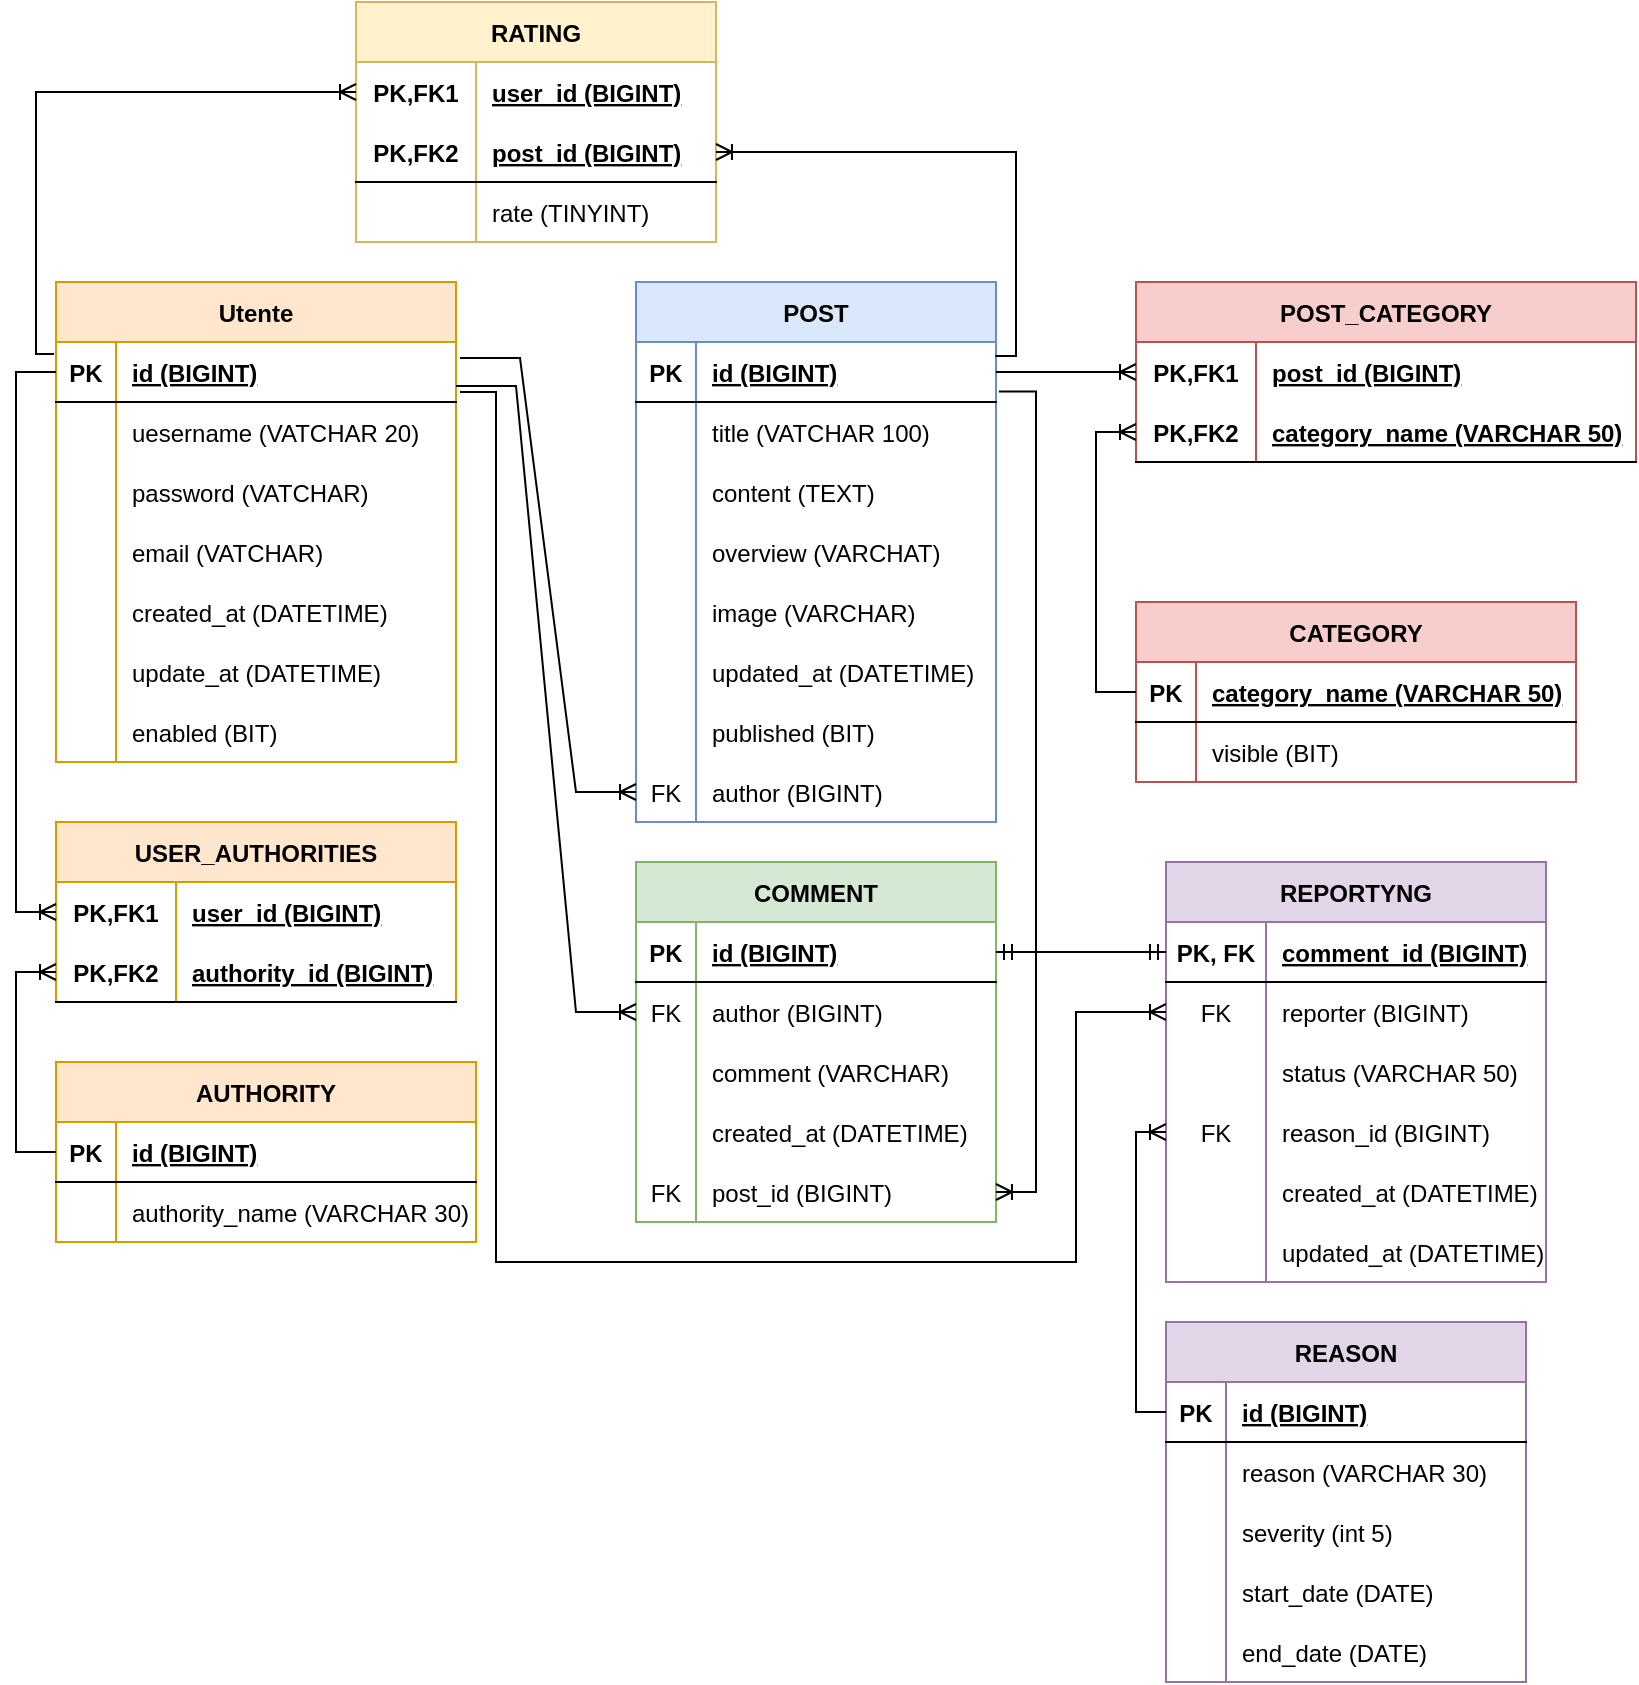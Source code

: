 <mxfile version="20.6.2" type="device"><diagram id="fnG4rSeS3LhUlXYHYQBw" name="Pagina-1"><mxGraphModel dx="943" dy="1866" grid="1" gridSize="10" guides="1" tooltips="1" connect="1" arrows="1" fold="1" page="1" pageScale="1" pageWidth="827" pageHeight="1169" math="0" shadow="0"><root><mxCell id="0"/><mxCell id="1" parent="0"/><mxCell id="lnMJ-0UT0djRpLyNx8At-1" value="Utente" style="shape=table;startSize=30;container=1;collapsible=1;childLayout=tableLayout;fixedRows=1;rowLines=0;fontStyle=1;align=center;resizeLast=1;fillColor=#ffe6cc;strokeColor=#d79b00;" parent="1" vertex="1"><mxGeometry x="30" y="40" width="200" height="240" as="geometry"/></mxCell><mxCell id="lnMJ-0UT0djRpLyNx8At-2" value="" style="shape=tableRow;horizontal=0;startSize=0;swimlaneHead=0;swimlaneBody=0;fillColor=none;collapsible=0;dropTarget=0;points=[[0,0.5],[1,0.5]];portConstraint=eastwest;top=0;left=0;right=0;bottom=1;" parent="lnMJ-0UT0djRpLyNx8At-1" vertex="1"><mxGeometry y="30" width="200" height="30" as="geometry"/></mxCell><mxCell id="lnMJ-0UT0djRpLyNx8At-3" value="PK" style="shape=partialRectangle;connectable=0;fillColor=none;top=0;left=0;bottom=0;right=0;fontStyle=1;overflow=hidden;" parent="lnMJ-0UT0djRpLyNx8At-2" vertex="1"><mxGeometry width="30" height="30" as="geometry"><mxRectangle width="30" height="30" as="alternateBounds"/></mxGeometry></mxCell><mxCell id="lnMJ-0UT0djRpLyNx8At-4" value="id (BIGINT)" style="shape=partialRectangle;connectable=0;fillColor=none;top=0;left=0;bottom=0;right=0;align=left;spacingLeft=6;fontStyle=5;overflow=hidden;" parent="lnMJ-0UT0djRpLyNx8At-2" vertex="1"><mxGeometry x="30" width="170" height="30" as="geometry"><mxRectangle width="170" height="30" as="alternateBounds"/></mxGeometry></mxCell><mxCell id="lnMJ-0UT0djRpLyNx8At-5" value="" style="shape=tableRow;horizontal=0;startSize=0;swimlaneHead=0;swimlaneBody=0;fillColor=none;collapsible=0;dropTarget=0;points=[[0,0.5],[1,0.5]];portConstraint=eastwest;top=0;left=0;right=0;bottom=0;" parent="lnMJ-0UT0djRpLyNx8At-1" vertex="1"><mxGeometry y="60" width="200" height="30" as="geometry"/></mxCell><mxCell id="lnMJ-0UT0djRpLyNx8At-6" value="" style="shape=partialRectangle;connectable=0;fillColor=none;top=0;left=0;bottom=0;right=0;editable=1;overflow=hidden;" parent="lnMJ-0UT0djRpLyNx8At-5" vertex="1"><mxGeometry width="30" height="30" as="geometry"><mxRectangle width="30" height="30" as="alternateBounds"/></mxGeometry></mxCell><mxCell id="lnMJ-0UT0djRpLyNx8At-7" value="uesername (VATCHAR 20)" style="shape=partialRectangle;connectable=0;fillColor=none;top=0;left=0;bottom=0;right=0;align=left;spacingLeft=6;overflow=hidden;" parent="lnMJ-0UT0djRpLyNx8At-5" vertex="1"><mxGeometry x="30" width="170" height="30" as="geometry"><mxRectangle width="170" height="30" as="alternateBounds"/></mxGeometry></mxCell><mxCell id="lnMJ-0UT0djRpLyNx8At-8" value="" style="shape=tableRow;horizontal=0;startSize=0;swimlaneHead=0;swimlaneBody=0;fillColor=none;collapsible=0;dropTarget=0;points=[[0,0.5],[1,0.5]];portConstraint=eastwest;top=0;left=0;right=0;bottom=0;" parent="lnMJ-0UT0djRpLyNx8At-1" vertex="1"><mxGeometry y="90" width="200" height="30" as="geometry"/></mxCell><mxCell id="lnMJ-0UT0djRpLyNx8At-9" value="" style="shape=partialRectangle;connectable=0;fillColor=none;top=0;left=0;bottom=0;right=0;editable=1;overflow=hidden;" parent="lnMJ-0UT0djRpLyNx8At-8" vertex="1"><mxGeometry width="30" height="30" as="geometry"><mxRectangle width="30" height="30" as="alternateBounds"/></mxGeometry></mxCell><mxCell id="lnMJ-0UT0djRpLyNx8At-10" value="password  (VATCHAR)" style="shape=partialRectangle;connectable=0;fillColor=none;top=0;left=0;bottom=0;right=0;align=left;spacingLeft=6;overflow=hidden;" parent="lnMJ-0UT0djRpLyNx8At-8" vertex="1"><mxGeometry x="30" width="170" height="30" as="geometry"><mxRectangle width="170" height="30" as="alternateBounds"/></mxGeometry></mxCell><mxCell id="lnMJ-0UT0djRpLyNx8At-11" value="" style="shape=tableRow;horizontal=0;startSize=0;swimlaneHead=0;swimlaneBody=0;fillColor=none;collapsible=0;dropTarget=0;points=[[0,0.5],[1,0.5]];portConstraint=eastwest;top=0;left=0;right=0;bottom=0;" parent="lnMJ-0UT0djRpLyNx8At-1" vertex="1"><mxGeometry y="120" width="200" height="30" as="geometry"/></mxCell><mxCell id="lnMJ-0UT0djRpLyNx8At-12" value="" style="shape=partialRectangle;connectable=0;fillColor=none;top=0;left=0;bottom=0;right=0;editable=1;overflow=hidden;" parent="lnMJ-0UT0djRpLyNx8At-11" vertex="1"><mxGeometry width="30" height="30" as="geometry"><mxRectangle width="30" height="30" as="alternateBounds"/></mxGeometry></mxCell><mxCell id="lnMJ-0UT0djRpLyNx8At-13" value="email  (VATCHAR)" style="shape=partialRectangle;connectable=0;fillColor=none;top=0;left=0;bottom=0;right=0;align=left;spacingLeft=6;overflow=hidden;" parent="lnMJ-0UT0djRpLyNx8At-11" vertex="1"><mxGeometry x="30" width="170" height="30" as="geometry"><mxRectangle width="170" height="30" as="alternateBounds"/></mxGeometry></mxCell><mxCell id="lnMJ-0UT0djRpLyNx8At-27" style="shape=tableRow;horizontal=0;startSize=0;swimlaneHead=0;swimlaneBody=0;fillColor=none;collapsible=0;dropTarget=0;points=[[0,0.5],[1,0.5]];portConstraint=eastwest;top=0;left=0;right=0;bottom=0;" parent="lnMJ-0UT0djRpLyNx8At-1" vertex="1"><mxGeometry y="150" width="200" height="30" as="geometry"/></mxCell><mxCell id="lnMJ-0UT0djRpLyNx8At-28" style="shape=partialRectangle;connectable=0;fillColor=none;top=0;left=0;bottom=0;right=0;editable=1;overflow=hidden;" parent="lnMJ-0UT0djRpLyNx8At-27" vertex="1"><mxGeometry width="30" height="30" as="geometry"><mxRectangle width="30" height="30" as="alternateBounds"/></mxGeometry></mxCell><mxCell id="lnMJ-0UT0djRpLyNx8At-29" value="created_at (DATETIME)" style="shape=partialRectangle;connectable=0;fillColor=none;top=0;left=0;bottom=0;right=0;align=left;spacingLeft=6;overflow=hidden;" parent="lnMJ-0UT0djRpLyNx8At-27" vertex="1"><mxGeometry x="30" width="170" height="30" as="geometry"><mxRectangle width="170" height="30" as="alternateBounds"/></mxGeometry></mxCell><mxCell id="lnMJ-0UT0djRpLyNx8At-30" style="shape=tableRow;horizontal=0;startSize=0;swimlaneHead=0;swimlaneBody=0;fillColor=none;collapsible=0;dropTarget=0;points=[[0,0.5],[1,0.5]];portConstraint=eastwest;top=0;left=0;right=0;bottom=0;" parent="lnMJ-0UT0djRpLyNx8At-1" vertex="1"><mxGeometry y="180" width="200" height="30" as="geometry"/></mxCell><mxCell id="lnMJ-0UT0djRpLyNx8At-31" style="shape=partialRectangle;connectable=0;fillColor=none;top=0;left=0;bottom=0;right=0;editable=1;overflow=hidden;" parent="lnMJ-0UT0djRpLyNx8At-30" vertex="1"><mxGeometry width="30" height="30" as="geometry"><mxRectangle width="30" height="30" as="alternateBounds"/></mxGeometry></mxCell><mxCell id="lnMJ-0UT0djRpLyNx8At-32" value="update_at (DATETIME)" style="shape=partialRectangle;connectable=0;fillColor=none;top=0;left=0;bottom=0;right=0;align=left;spacingLeft=6;overflow=hidden;" parent="lnMJ-0UT0djRpLyNx8At-30" vertex="1"><mxGeometry x="30" width="170" height="30" as="geometry"><mxRectangle width="170" height="30" as="alternateBounds"/></mxGeometry></mxCell><mxCell id="lnMJ-0UT0djRpLyNx8At-33" style="shape=tableRow;horizontal=0;startSize=0;swimlaneHead=0;swimlaneBody=0;fillColor=none;collapsible=0;dropTarget=0;points=[[0,0.5],[1,0.5]];portConstraint=eastwest;top=0;left=0;right=0;bottom=0;" parent="lnMJ-0UT0djRpLyNx8At-1" vertex="1"><mxGeometry y="210" width="200" height="30" as="geometry"/></mxCell><mxCell id="lnMJ-0UT0djRpLyNx8At-34" style="shape=partialRectangle;connectable=0;fillColor=none;top=0;left=0;bottom=0;right=0;editable=1;overflow=hidden;" parent="lnMJ-0UT0djRpLyNx8At-33" vertex="1"><mxGeometry width="30" height="30" as="geometry"><mxRectangle width="30" height="30" as="alternateBounds"/></mxGeometry></mxCell><mxCell id="lnMJ-0UT0djRpLyNx8At-35" value="enabled (BIT)" style="shape=partialRectangle;connectable=0;fillColor=none;top=0;left=0;bottom=0;right=0;align=left;spacingLeft=6;overflow=hidden;" parent="lnMJ-0UT0djRpLyNx8At-33" vertex="1"><mxGeometry x="30" width="170" height="30" as="geometry"><mxRectangle width="170" height="30" as="alternateBounds"/></mxGeometry></mxCell><mxCell id="lnMJ-0UT0djRpLyNx8At-49" value="AUTHORITY" style="shape=table;startSize=30;container=1;collapsible=1;childLayout=tableLayout;fixedRows=1;rowLines=0;fontStyle=1;align=center;resizeLast=1;fillColor=#ffe6cc;strokeColor=#d79b00;" parent="1" vertex="1"><mxGeometry x="30" y="430" width="210" height="90" as="geometry"><mxRectangle x="280" y="40" width="70" height="30" as="alternateBounds"/></mxGeometry></mxCell><mxCell id="lnMJ-0UT0djRpLyNx8At-50" value="" style="shape=tableRow;horizontal=0;startSize=0;swimlaneHead=0;swimlaneBody=0;fillColor=none;collapsible=0;dropTarget=0;points=[[0,0.5],[1,0.5]];portConstraint=eastwest;top=0;left=0;right=0;bottom=1;" parent="lnMJ-0UT0djRpLyNx8At-49" vertex="1"><mxGeometry y="30" width="210" height="30" as="geometry"/></mxCell><mxCell id="lnMJ-0UT0djRpLyNx8At-51" value="PK" style="shape=partialRectangle;connectable=0;fillColor=none;top=0;left=0;bottom=0;right=0;fontStyle=1;overflow=hidden;" parent="lnMJ-0UT0djRpLyNx8At-50" vertex="1"><mxGeometry width="30" height="30" as="geometry"><mxRectangle width="30" height="30" as="alternateBounds"/></mxGeometry></mxCell><mxCell id="lnMJ-0UT0djRpLyNx8At-52" value="id (BIGINT)" style="shape=partialRectangle;connectable=0;fillColor=none;top=0;left=0;bottom=0;right=0;align=left;spacingLeft=6;fontStyle=5;overflow=hidden;" parent="lnMJ-0UT0djRpLyNx8At-50" vertex="1"><mxGeometry x="30" width="180" height="30" as="geometry"><mxRectangle width="180" height="30" as="alternateBounds"/></mxGeometry></mxCell><mxCell id="lnMJ-0UT0djRpLyNx8At-53" value="" style="shape=tableRow;horizontal=0;startSize=0;swimlaneHead=0;swimlaneBody=0;fillColor=none;collapsible=0;dropTarget=0;points=[[0,0.5],[1,0.5]];portConstraint=eastwest;top=0;left=0;right=0;bottom=0;" parent="lnMJ-0UT0djRpLyNx8At-49" vertex="1"><mxGeometry y="60" width="210" height="30" as="geometry"/></mxCell><mxCell id="lnMJ-0UT0djRpLyNx8At-54" value="" style="shape=partialRectangle;connectable=0;fillColor=none;top=0;left=0;bottom=0;right=0;editable=1;overflow=hidden;" parent="lnMJ-0UT0djRpLyNx8At-53" vertex="1"><mxGeometry width="30" height="30" as="geometry"><mxRectangle width="30" height="30" as="alternateBounds"/></mxGeometry></mxCell><mxCell id="lnMJ-0UT0djRpLyNx8At-55" value="authority_name (VARCHAR 30)" style="shape=partialRectangle;connectable=0;fillColor=none;top=0;left=0;bottom=0;right=0;align=left;spacingLeft=6;overflow=hidden;" parent="lnMJ-0UT0djRpLyNx8At-53" vertex="1"><mxGeometry x="30" width="180" height="30" as="geometry"><mxRectangle width="180" height="30" as="alternateBounds"/></mxGeometry></mxCell><mxCell id="stLZAP9bqsNyGO1GP_b6-2" value="USER_AUTHORITIES" style="shape=table;startSize=30;container=1;collapsible=1;childLayout=tableLayout;fixedRows=1;rowLines=0;fontStyle=1;align=center;resizeLast=1;fillColor=#ffe6cc;strokeColor=#d79b00;" parent="1" vertex="1"><mxGeometry x="30" y="310" width="200" height="90" as="geometry"/></mxCell><mxCell id="stLZAP9bqsNyGO1GP_b6-3" value="" style="shape=tableRow;horizontal=0;startSize=0;swimlaneHead=0;swimlaneBody=0;fillColor=none;collapsible=0;dropTarget=0;points=[[0,0.5],[1,0.5]];portConstraint=eastwest;top=0;left=0;right=0;bottom=0;" parent="stLZAP9bqsNyGO1GP_b6-2" vertex="1"><mxGeometry y="30" width="200" height="30" as="geometry"/></mxCell><mxCell id="stLZAP9bqsNyGO1GP_b6-4" value="PK,FK1" style="shape=partialRectangle;connectable=0;fillColor=none;top=0;left=0;bottom=0;right=0;fontStyle=1;overflow=hidden;" parent="stLZAP9bqsNyGO1GP_b6-3" vertex="1"><mxGeometry width="60" height="30" as="geometry"><mxRectangle width="60" height="30" as="alternateBounds"/></mxGeometry></mxCell><mxCell id="stLZAP9bqsNyGO1GP_b6-5" value="user_id (BIGINT)" style="shape=partialRectangle;connectable=0;fillColor=none;top=0;left=0;bottom=0;right=0;align=left;spacingLeft=6;fontStyle=5;overflow=hidden;" parent="stLZAP9bqsNyGO1GP_b6-3" vertex="1"><mxGeometry x="60" width="140" height="30" as="geometry"><mxRectangle width="140" height="30" as="alternateBounds"/></mxGeometry></mxCell><mxCell id="stLZAP9bqsNyGO1GP_b6-6" value="" style="shape=tableRow;horizontal=0;startSize=0;swimlaneHead=0;swimlaneBody=0;fillColor=none;collapsible=0;dropTarget=0;points=[[0,0.5],[1,0.5]];portConstraint=eastwest;top=0;left=0;right=0;bottom=1;" parent="stLZAP9bqsNyGO1GP_b6-2" vertex="1"><mxGeometry y="60" width="200" height="30" as="geometry"/></mxCell><mxCell id="stLZAP9bqsNyGO1GP_b6-7" value="PK,FK2" style="shape=partialRectangle;connectable=0;fillColor=none;top=0;left=0;bottom=0;right=0;fontStyle=1;overflow=hidden;" parent="stLZAP9bqsNyGO1GP_b6-6" vertex="1"><mxGeometry width="60" height="30" as="geometry"><mxRectangle width="60" height="30" as="alternateBounds"/></mxGeometry></mxCell><mxCell id="stLZAP9bqsNyGO1GP_b6-8" value="authority_id (BIGINT)" style="shape=partialRectangle;connectable=0;fillColor=none;top=0;left=0;bottom=0;right=0;align=left;spacingLeft=6;fontStyle=5;overflow=hidden;" parent="stLZAP9bqsNyGO1GP_b6-6" vertex="1"><mxGeometry x="60" width="140" height="30" as="geometry"><mxRectangle width="140" height="30" as="alternateBounds"/></mxGeometry></mxCell><mxCell id="stLZAP9bqsNyGO1GP_b6-32" value="POST" style="shape=table;startSize=30;container=1;collapsible=1;childLayout=tableLayout;fixedRows=1;rowLines=0;fontStyle=1;align=center;resizeLast=1;fillColor=#dae8fc;strokeColor=#6c8ebf;" parent="1" vertex="1"><mxGeometry x="320" y="40" width="180" height="270" as="geometry"/></mxCell><mxCell id="stLZAP9bqsNyGO1GP_b6-33" value="" style="shape=tableRow;horizontal=0;startSize=0;swimlaneHead=0;swimlaneBody=0;fillColor=none;collapsible=0;dropTarget=0;points=[[0,0.5],[1,0.5]];portConstraint=eastwest;top=0;left=0;right=0;bottom=1;" parent="stLZAP9bqsNyGO1GP_b6-32" vertex="1"><mxGeometry y="30" width="180" height="30" as="geometry"/></mxCell><mxCell id="stLZAP9bqsNyGO1GP_b6-34" value="PK" style="shape=partialRectangle;connectable=0;fillColor=none;top=0;left=0;bottom=0;right=0;fontStyle=1;overflow=hidden;" parent="stLZAP9bqsNyGO1GP_b6-33" vertex="1"><mxGeometry width="30" height="30" as="geometry"><mxRectangle width="30" height="30" as="alternateBounds"/></mxGeometry></mxCell><mxCell id="stLZAP9bqsNyGO1GP_b6-35" value="id (BIGINT)" style="shape=partialRectangle;connectable=0;fillColor=none;top=0;left=0;bottom=0;right=0;align=left;spacingLeft=6;fontStyle=5;overflow=hidden;" parent="stLZAP9bqsNyGO1GP_b6-33" vertex="1"><mxGeometry x="30" width="150" height="30" as="geometry"><mxRectangle width="150" height="30" as="alternateBounds"/></mxGeometry></mxCell><mxCell id="stLZAP9bqsNyGO1GP_b6-36" value="" style="shape=tableRow;horizontal=0;startSize=0;swimlaneHead=0;swimlaneBody=0;fillColor=none;collapsible=0;dropTarget=0;points=[[0,0.5],[1,0.5]];portConstraint=eastwest;top=0;left=0;right=0;bottom=0;" parent="stLZAP9bqsNyGO1GP_b6-32" vertex="1"><mxGeometry y="60" width="180" height="30" as="geometry"/></mxCell><mxCell id="stLZAP9bqsNyGO1GP_b6-37" value="" style="shape=partialRectangle;connectable=0;fillColor=none;top=0;left=0;bottom=0;right=0;editable=1;overflow=hidden;" parent="stLZAP9bqsNyGO1GP_b6-36" vertex="1"><mxGeometry width="30" height="30" as="geometry"><mxRectangle width="30" height="30" as="alternateBounds"/></mxGeometry></mxCell><mxCell id="stLZAP9bqsNyGO1GP_b6-38" value="title  (VATCHAR 100)" style="shape=partialRectangle;connectable=0;fillColor=none;top=0;left=0;bottom=0;right=0;align=left;spacingLeft=6;overflow=hidden;" parent="stLZAP9bqsNyGO1GP_b6-36" vertex="1"><mxGeometry x="30" width="150" height="30" as="geometry"><mxRectangle width="150" height="30" as="alternateBounds"/></mxGeometry></mxCell><mxCell id="stLZAP9bqsNyGO1GP_b6-39" value="" style="shape=tableRow;horizontal=0;startSize=0;swimlaneHead=0;swimlaneBody=0;fillColor=none;collapsible=0;dropTarget=0;points=[[0,0.5],[1,0.5]];portConstraint=eastwest;top=0;left=0;right=0;bottom=0;" parent="stLZAP9bqsNyGO1GP_b6-32" vertex="1"><mxGeometry y="90" width="180" height="30" as="geometry"/></mxCell><mxCell id="stLZAP9bqsNyGO1GP_b6-40" value="" style="shape=partialRectangle;connectable=0;fillColor=none;top=0;left=0;bottom=0;right=0;editable=1;overflow=hidden;" parent="stLZAP9bqsNyGO1GP_b6-39" vertex="1"><mxGeometry width="30" height="30" as="geometry"><mxRectangle width="30" height="30" as="alternateBounds"/></mxGeometry></mxCell><mxCell id="stLZAP9bqsNyGO1GP_b6-41" value="content (TEXT)" style="shape=partialRectangle;connectable=0;fillColor=none;top=0;left=0;bottom=0;right=0;align=left;spacingLeft=6;overflow=hidden;" parent="stLZAP9bqsNyGO1GP_b6-39" vertex="1"><mxGeometry x="30" width="150" height="30" as="geometry"><mxRectangle width="150" height="30" as="alternateBounds"/></mxGeometry></mxCell><mxCell id="stLZAP9bqsNyGO1GP_b6-42" value="" style="shape=tableRow;horizontal=0;startSize=0;swimlaneHead=0;swimlaneBody=0;fillColor=none;collapsible=0;dropTarget=0;points=[[0,0.5],[1,0.5]];portConstraint=eastwest;top=0;left=0;right=0;bottom=0;" parent="stLZAP9bqsNyGO1GP_b6-32" vertex="1"><mxGeometry y="120" width="180" height="30" as="geometry"/></mxCell><mxCell id="stLZAP9bqsNyGO1GP_b6-43" value="" style="shape=partialRectangle;connectable=0;fillColor=none;top=0;left=0;bottom=0;right=0;editable=1;overflow=hidden;" parent="stLZAP9bqsNyGO1GP_b6-42" vertex="1"><mxGeometry width="30" height="30" as="geometry"><mxRectangle width="30" height="30" as="alternateBounds"/></mxGeometry></mxCell><mxCell id="stLZAP9bqsNyGO1GP_b6-44" value="overview (VARCHAT)" style="shape=partialRectangle;connectable=0;fillColor=none;top=0;left=0;bottom=0;right=0;align=left;spacingLeft=6;overflow=hidden;" parent="stLZAP9bqsNyGO1GP_b6-42" vertex="1"><mxGeometry x="30" width="150" height="30" as="geometry"><mxRectangle width="150" height="30" as="alternateBounds"/></mxGeometry></mxCell><mxCell id="stLZAP9bqsNyGO1GP_b6-45" style="shape=tableRow;horizontal=0;startSize=0;swimlaneHead=0;swimlaneBody=0;fillColor=none;collapsible=0;dropTarget=0;points=[[0,0.5],[1,0.5]];portConstraint=eastwest;top=0;left=0;right=0;bottom=0;" parent="stLZAP9bqsNyGO1GP_b6-32" vertex="1"><mxGeometry y="150" width="180" height="30" as="geometry"/></mxCell><mxCell id="stLZAP9bqsNyGO1GP_b6-46" style="shape=partialRectangle;connectable=0;fillColor=none;top=0;left=0;bottom=0;right=0;editable=1;overflow=hidden;" parent="stLZAP9bqsNyGO1GP_b6-45" vertex="1"><mxGeometry width="30" height="30" as="geometry"><mxRectangle width="30" height="30" as="alternateBounds"/></mxGeometry></mxCell><mxCell id="stLZAP9bqsNyGO1GP_b6-47" value="image (VARCHAR)" style="shape=partialRectangle;connectable=0;fillColor=none;top=0;left=0;bottom=0;right=0;align=left;spacingLeft=6;overflow=hidden;" parent="stLZAP9bqsNyGO1GP_b6-45" vertex="1"><mxGeometry x="30" width="150" height="30" as="geometry"><mxRectangle width="150" height="30" as="alternateBounds"/></mxGeometry></mxCell><mxCell id="stLZAP9bqsNyGO1GP_b6-48" style="shape=tableRow;horizontal=0;startSize=0;swimlaneHead=0;swimlaneBody=0;fillColor=none;collapsible=0;dropTarget=0;points=[[0,0.5],[1,0.5]];portConstraint=eastwest;top=0;left=0;right=0;bottom=0;" parent="stLZAP9bqsNyGO1GP_b6-32" vertex="1"><mxGeometry y="180" width="180" height="30" as="geometry"/></mxCell><mxCell id="stLZAP9bqsNyGO1GP_b6-49" style="shape=partialRectangle;connectable=0;fillColor=none;top=0;left=0;bottom=0;right=0;editable=1;overflow=hidden;" parent="stLZAP9bqsNyGO1GP_b6-48" vertex="1"><mxGeometry width="30" height="30" as="geometry"><mxRectangle width="30" height="30" as="alternateBounds"/></mxGeometry></mxCell><mxCell id="stLZAP9bqsNyGO1GP_b6-50" value="updated_at (DATETIME)" style="shape=partialRectangle;connectable=0;fillColor=none;top=0;left=0;bottom=0;right=0;align=left;spacingLeft=6;overflow=hidden;" parent="stLZAP9bqsNyGO1GP_b6-48" vertex="1"><mxGeometry x="30" width="150" height="30" as="geometry"><mxRectangle width="150" height="30" as="alternateBounds"/></mxGeometry></mxCell><mxCell id="stLZAP9bqsNyGO1GP_b6-86" style="shape=tableRow;horizontal=0;startSize=0;swimlaneHead=0;swimlaneBody=0;fillColor=none;collapsible=0;dropTarget=0;points=[[0,0.5],[1,0.5]];portConstraint=eastwest;top=0;left=0;right=0;bottom=0;" parent="stLZAP9bqsNyGO1GP_b6-32" vertex="1"><mxGeometry y="210" width="180" height="30" as="geometry"/></mxCell><mxCell id="stLZAP9bqsNyGO1GP_b6-87" style="shape=partialRectangle;connectable=0;fillColor=none;top=0;left=0;bottom=0;right=0;editable=1;overflow=hidden;" parent="stLZAP9bqsNyGO1GP_b6-86" vertex="1"><mxGeometry width="30" height="30" as="geometry"><mxRectangle width="30" height="30" as="alternateBounds"/></mxGeometry></mxCell><mxCell id="stLZAP9bqsNyGO1GP_b6-88" value="published (BIT)" style="shape=partialRectangle;connectable=0;fillColor=none;top=0;left=0;bottom=0;right=0;align=left;spacingLeft=6;overflow=hidden;" parent="stLZAP9bqsNyGO1GP_b6-86" vertex="1"><mxGeometry x="30" width="150" height="30" as="geometry"><mxRectangle width="150" height="30" as="alternateBounds"/></mxGeometry></mxCell><mxCell id="stLZAP9bqsNyGO1GP_b6-51" style="shape=tableRow;horizontal=0;startSize=0;swimlaneHead=0;swimlaneBody=0;fillColor=none;collapsible=0;dropTarget=0;points=[[0,0.5],[1,0.5]];portConstraint=eastwest;top=0;left=0;right=0;bottom=0;" parent="stLZAP9bqsNyGO1GP_b6-32" vertex="1"><mxGeometry y="240" width="180" height="30" as="geometry"/></mxCell><mxCell id="stLZAP9bqsNyGO1GP_b6-52" value="FK" style="shape=partialRectangle;connectable=0;fillColor=none;top=0;left=0;bottom=0;right=0;editable=1;overflow=hidden;" parent="stLZAP9bqsNyGO1GP_b6-51" vertex="1"><mxGeometry width="30" height="30" as="geometry"><mxRectangle width="30" height="30" as="alternateBounds"/></mxGeometry></mxCell><mxCell id="stLZAP9bqsNyGO1GP_b6-53" value="author (BIGINT)" style="shape=partialRectangle;connectable=0;fillColor=none;top=0;left=0;bottom=0;right=0;align=left;spacingLeft=6;overflow=hidden;" parent="stLZAP9bqsNyGO1GP_b6-51" vertex="1"><mxGeometry x="30" width="150" height="30" as="geometry"><mxRectangle width="150" height="30" as="alternateBounds"/></mxGeometry></mxCell><mxCell id="stLZAP9bqsNyGO1GP_b6-55" value="" style="edgeStyle=elbowEdgeStyle;fontSize=12;html=1;endArrow=ERoneToMany;rounded=0;entryX=0;entryY=0.5;entryDx=0;entryDy=0;exitX=0;exitY=0.5;exitDx=0;exitDy=0;" parent="1" source="lnMJ-0UT0djRpLyNx8At-50" target="stLZAP9bqsNyGO1GP_b6-6" edge="1"><mxGeometry width="100" height="100" relative="1" as="geometry"><mxPoint x="-80" y="480" as="sourcePoint"/><mxPoint x="20" y="380" as="targetPoint"/><Array as="points"><mxPoint x="10" y="430"/></Array></mxGeometry></mxCell><mxCell id="stLZAP9bqsNyGO1GP_b6-57" value="" style="edgeStyle=entityRelationEdgeStyle;fontSize=12;html=1;endArrow=ERoneToMany;rounded=0;entryX=0;entryY=0.5;entryDx=0;entryDy=0;exitX=1.01;exitY=0.267;exitDx=0;exitDy=0;exitPerimeter=0;" parent="1" source="lnMJ-0UT0djRpLyNx8At-2" target="stLZAP9bqsNyGO1GP_b6-51" edge="1"><mxGeometry width="100" height="100" relative="1" as="geometry"><mxPoint x="270" y="60" as="sourcePoint"/><mxPoint x="330" y="180" as="targetPoint"/></mxGeometry></mxCell><mxCell id="stLZAP9bqsNyGO1GP_b6-58" value="" style="edgeStyle=elbowEdgeStyle;fontSize=12;html=1;endArrow=ERoneToMany;rounded=0;entryX=0;entryY=0.5;entryDx=0;entryDy=0;exitX=0;exitY=0.5;exitDx=0;exitDy=0;" parent="1" source="lnMJ-0UT0djRpLyNx8At-2" target="stLZAP9bqsNyGO1GP_b6-3" edge="1"><mxGeometry width="100" height="100" relative="1" as="geometry"><mxPoint x="-30" y="300" as="sourcePoint"/><mxPoint x="-30" y="210" as="targetPoint"/><Array as="points"><mxPoint x="10" y="230"/></Array></mxGeometry></mxCell><mxCell id="stLZAP9bqsNyGO1GP_b6-72" value="COMMENT" style="shape=table;startSize=30;container=1;collapsible=1;childLayout=tableLayout;fixedRows=1;rowLines=0;fontStyle=1;align=center;resizeLast=1;fillColor=#d5e8d4;strokeColor=#82b366;" parent="1" vertex="1"><mxGeometry x="320" y="330" width="180" height="180" as="geometry"/></mxCell><mxCell id="stLZAP9bqsNyGO1GP_b6-73" value="" style="shape=tableRow;horizontal=0;startSize=0;swimlaneHead=0;swimlaneBody=0;fillColor=none;collapsible=0;dropTarget=0;points=[[0,0.5],[1,0.5]];portConstraint=eastwest;top=0;left=0;right=0;bottom=1;" parent="stLZAP9bqsNyGO1GP_b6-72" vertex="1"><mxGeometry y="30" width="180" height="30" as="geometry"/></mxCell><mxCell id="stLZAP9bqsNyGO1GP_b6-74" value="PK" style="shape=partialRectangle;connectable=0;fillColor=none;top=0;left=0;bottom=0;right=0;fontStyle=1;overflow=hidden;" parent="stLZAP9bqsNyGO1GP_b6-73" vertex="1"><mxGeometry width="30" height="30" as="geometry"><mxRectangle width="30" height="30" as="alternateBounds"/></mxGeometry></mxCell><mxCell id="stLZAP9bqsNyGO1GP_b6-75" value="id (BIGINT)" style="shape=partialRectangle;connectable=0;fillColor=none;top=0;left=0;bottom=0;right=0;align=left;spacingLeft=6;fontStyle=5;overflow=hidden;" parent="stLZAP9bqsNyGO1GP_b6-73" vertex="1"><mxGeometry x="30" width="150" height="30" as="geometry"><mxRectangle width="150" height="30" as="alternateBounds"/></mxGeometry></mxCell><mxCell id="stLZAP9bqsNyGO1GP_b6-76" value="" style="shape=tableRow;horizontal=0;startSize=0;swimlaneHead=0;swimlaneBody=0;fillColor=none;collapsible=0;dropTarget=0;points=[[0,0.5],[1,0.5]];portConstraint=eastwest;top=0;left=0;right=0;bottom=0;" parent="stLZAP9bqsNyGO1GP_b6-72" vertex="1"><mxGeometry y="60" width="180" height="30" as="geometry"/></mxCell><mxCell id="stLZAP9bqsNyGO1GP_b6-77" value="FK" style="shape=partialRectangle;connectable=0;fillColor=none;top=0;left=0;bottom=0;right=0;editable=1;overflow=hidden;" parent="stLZAP9bqsNyGO1GP_b6-76" vertex="1"><mxGeometry width="30" height="30" as="geometry"><mxRectangle width="30" height="30" as="alternateBounds"/></mxGeometry></mxCell><mxCell id="stLZAP9bqsNyGO1GP_b6-78" value="author (BIGINT)" style="shape=partialRectangle;connectable=0;fillColor=none;top=0;left=0;bottom=0;right=0;align=left;spacingLeft=6;overflow=hidden;" parent="stLZAP9bqsNyGO1GP_b6-76" vertex="1"><mxGeometry x="30" width="150" height="30" as="geometry"><mxRectangle width="150" height="30" as="alternateBounds"/></mxGeometry></mxCell><mxCell id="stLZAP9bqsNyGO1GP_b6-79" value="" style="shape=tableRow;horizontal=0;startSize=0;swimlaneHead=0;swimlaneBody=0;fillColor=none;collapsible=0;dropTarget=0;points=[[0,0.5],[1,0.5]];portConstraint=eastwest;top=0;left=0;right=0;bottom=0;" parent="stLZAP9bqsNyGO1GP_b6-72" vertex="1"><mxGeometry y="90" width="180" height="30" as="geometry"/></mxCell><mxCell id="stLZAP9bqsNyGO1GP_b6-80" value="" style="shape=partialRectangle;connectable=0;fillColor=none;top=0;left=0;bottom=0;right=0;editable=1;overflow=hidden;" parent="stLZAP9bqsNyGO1GP_b6-79" vertex="1"><mxGeometry width="30" height="30" as="geometry"><mxRectangle width="30" height="30" as="alternateBounds"/></mxGeometry></mxCell><mxCell id="stLZAP9bqsNyGO1GP_b6-81" value="comment (VARCHAR)" style="shape=partialRectangle;connectable=0;fillColor=none;top=0;left=0;bottom=0;right=0;align=left;spacingLeft=6;overflow=hidden;" parent="stLZAP9bqsNyGO1GP_b6-79" vertex="1"><mxGeometry x="30" width="150" height="30" as="geometry"><mxRectangle width="150" height="30" as="alternateBounds"/></mxGeometry></mxCell><mxCell id="stLZAP9bqsNyGO1GP_b6-82" value="" style="shape=tableRow;horizontal=0;startSize=0;swimlaneHead=0;swimlaneBody=0;fillColor=none;collapsible=0;dropTarget=0;points=[[0,0.5],[1,0.5]];portConstraint=eastwest;top=0;left=0;right=0;bottom=0;" parent="stLZAP9bqsNyGO1GP_b6-72" vertex="1"><mxGeometry y="120" width="180" height="30" as="geometry"/></mxCell><mxCell id="stLZAP9bqsNyGO1GP_b6-83" value="" style="shape=partialRectangle;connectable=0;fillColor=none;top=0;left=0;bottom=0;right=0;editable=1;overflow=hidden;" parent="stLZAP9bqsNyGO1GP_b6-82" vertex="1"><mxGeometry width="30" height="30" as="geometry"><mxRectangle width="30" height="30" as="alternateBounds"/></mxGeometry></mxCell><mxCell id="stLZAP9bqsNyGO1GP_b6-84" value="created_at (DATETIME)" style="shape=partialRectangle;connectable=0;fillColor=none;top=0;left=0;bottom=0;right=0;align=left;spacingLeft=6;overflow=hidden;" parent="stLZAP9bqsNyGO1GP_b6-82" vertex="1"><mxGeometry x="30" width="150" height="30" as="geometry"><mxRectangle width="150" height="30" as="alternateBounds"/></mxGeometry></mxCell><mxCell id="stLZAP9bqsNyGO1GP_b6-89" style="shape=tableRow;horizontal=0;startSize=0;swimlaneHead=0;swimlaneBody=0;fillColor=none;collapsible=0;dropTarget=0;points=[[0,0.5],[1,0.5]];portConstraint=eastwest;top=0;left=0;right=0;bottom=0;" parent="stLZAP9bqsNyGO1GP_b6-72" vertex="1"><mxGeometry y="150" width="180" height="30" as="geometry"/></mxCell><mxCell id="stLZAP9bqsNyGO1GP_b6-90" value="FK" style="shape=partialRectangle;connectable=0;fillColor=none;top=0;left=0;bottom=0;right=0;editable=1;overflow=hidden;" parent="stLZAP9bqsNyGO1GP_b6-89" vertex="1"><mxGeometry width="30" height="30" as="geometry"><mxRectangle width="30" height="30" as="alternateBounds"/></mxGeometry></mxCell><mxCell id="stLZAP9bqsNyGO1GP_b6-91" value="post_id (BIGINT)" style="shape=partialRectangle;connectable=0;fillColor=none;top=0;left=0;bottom=0;right=0;align=left;spacingLeft=6;overflow=hidden;" parent="stLZAP9bqsNyGO1GP_b6-89" vertex="1"><mxGeometry x="30" width="150" height="30" as="geometry"><mxRectangle width="150" height="30" as="alternateBounds"/></mxGeometry></mxCell><mxCell id="stLZAP9bqsNyGO1GP_b6-85" value="" style="edgeStyle=entityRelationEdgeStyle;fontSize=12;html=1;endArrow=ERoneToMany;rounded=0;exitX=1;exitY=0.733;exitDx=0;exitDy=0;entryX=0;entryY=0.5;entryDx=0;entryDy=0;exitPerimeter=0;" parent="1" source="lnMJ-0UT0djRpLyNx8At-2" target="stLZAP9bqsNyGO1GP_b6-76" edge="1"><mxGeometry width="100" height="100" relative="1" as="geometry"><mxPoint x="230" y="200" as="sourcePoint"/><mxPoint x="300" y="380" as="targetPoint"/></mxGeometry></mxCell><mxCell id="stLZAP9bqsNyGO1GP_b6-92" value="" style="edgeStyle=orthogonalEdgeStyle;fontSize=12;html=1;endArrow=ERoneToMany;rounded=0;exitX=1.008;exitY=0.824;exitDx=0;exitDy=0;entryX=1;entryY=0.5;entryDx=0;entryDy=0;exitPerimeter=0;" parent="1" source="stLZAP9bqsNyGO1GP_b6-33" target="stLZAP9bqsNyGO1GP_b6-89" edge="1"><mxGeometry width="100" height="100" relative="1" as="geometry"><mxPoint x="560" y="380" as="sourcePoint"/><mxPoint x="660" y="280" as="targetPoint"/><Array as="points"><mxPoint x="520" y="495"/></Array></mxGeometry></mxCell><mxCell id="stLZAP9bqsNyGO1GP_b6-93" value="CATEGORY" style="shape=table;startSize=30;container=1;collapsible=1;childLayout=tableLayout;fixedRows=1;rowLines=0;fontStyle=1;align=center;resizeLast=1;fillColor=#f8cecc;strokeColor=#b85450;" parent="1" vertex="1"><mxGeometry x="570" y="200" width="220" height="90" as="geometry"/></mxCell><mxCell id="stLZAP9bqsNyGO1GP_b6-94" value="" style="shape=tableRow;horizontal=0;startSize=0;swimlaneHead=0;swimlaneBody=0;fillColor=none;collapsible=0;dropTarget=0;points=[[0,0.5],[1,0.5]];portConstraint=eastwest;top=0;left=0;right=0;bottom=1;" parent="stLZAP9bqsNyGO1GP_b6-93" vertex="1"><mxGeometry y="30" width="220" height="30" as="geometry"/></mxCell><mxCell id="stLZAP9bqsNyGO1GP_b6-95" value="PK" style="shape=partialRectangle;connectable=0;fillColor=none;top=0;left=0;bottom=0;right=0;fontStyle=1;overflow=hidden;" parent="stLZAP9bqsNyGO1GP_b6-94" vertex="1"><mxGeometry width="30" height="30" as="geometry"><mxRectangle width="30" height="30" as="alternateBounds"/></mxGeometry></mxCell><mxCell id="stLZAP9bqsNyGO1GP_b6-96" value="category_name (VARCHAR 50)" style="shape=partialRectangle;connectable=0;fillColor=none;top=0;left=0;bottom=0;right=0;align=left;spacingLeft=6;fontStyle=5;overflow=hidden;" parent="stLZAP9bqsNyGO1GP_b6-94" vertex="1"><mxGeometry x="30" width="190" height="30" as="geometry"><mxRectangle width="190" height="30" as="alternateBounds"/></mxGeometry></mxCell><mxCell id="stLZAP9bqsNyGO1GP_b6-97" value="" style="shape=tableRow;horizontal=0;startSize=0;swimlaneHead=0;swimlaneBody=0;fillColor=none;collapsible=0;dropTarget=0;points=[[0,0.5],[1,0.5]];portConstraint=eastwest;top=0;left=0;right=0;bottom=0;" parent="stLZAP9bqsNyGO1GP_b6-93" vertex="1"><mxGeometry y="60" width="220" height="30" as="geometry"/></mxCell><mxCell id="stLZAP9bqsNyGO1GP_b6-98" value="" style="shape=partialRectangle;connectable=0;fillColor=none;top=0;left=0;bottom=0;right=0;editable=1;overflow=hidden;" parent="stLZAP9bqsNyGO1GP_b6-97" vertex="1"><mxGeometry width="30" height="30" as="geometry"><mxRectangle width="30" height="30" as="alternateBounds"/></mxGeometry></mxCell><mxCell id="stLZAP9bqsNyGO1GP_b6-99" value="visible (BIT)" style="shape=partialRectangle;connectable=0;fillColor=none;top=0;left=0;bottom=0;right=0;align=left;spacingLeft=6;overflow=hidden;" parent="stLZAP9bqsNyGO1GP_b6-97" vertex="1"><mxGeometry x="30" width="190" height="30" as="geometry"><mxRectangle width="190" height="30" as="alternateBounds"/></mxGeometry></mxCell><mxCell id="stLZAP9bqsNyGO1GP_b6-109" value="POST_CATEGORY" style="shape=table;startSize=30;container=1;collapsible=1;childLayout=tableLayout;fixedRows=1;rowLines=0;fontStyle=1;align=center;resizeLast=1;fillColor=#f8cecc;strokeColor=#b85450;" parent="1" vertex="1"><mxGeometry x="570" y="40" width="250" height="90" as="geometry"/></mxCell><mxCell id="stLZAP9bqsNyGO1GP_b6-110" value="" style="shape=tableRow;horizontal=0;startSize=0;swimlaneHead=0;swimlaneBody=0;fillColor=none;collapsible=0;dropTarget=0;points=[[0,0.5],[1,0.5]];portConstraint=eastwest;top=0;left=0;right=0;bottom=0;" parent="stLZAP9bqsNyGO1GP_b6-109" vertex="1"><mxGeometry y="30" width="250" height="30" as="geometry"/></mxCell><mxCell id="stLZAP9bqsNyGO1GP_b6-111" value="PK,FK1" style="shape=partialRectangle;connectable=0;fillColor=none;top=0;left=0;bottom=0;right=0;fontStyle=1;overflow=hidden;" parent="stLZAP9bqsNyGO1GP_b6-110" vertex="1"><mxGeometry width="60" height="30" as="geometry"><mxRectangle width="60" height="30" as="alternateBounds"/></mxGeometry></mxCell><mxCell id="stLZAP9bqsNyGO1GP_b6-112" value="post_id (BIGINT)" style="shape=partialRectangle;connectable=0;fillColor=none;top=0;left=0;bottom=0;right=0;align=left;spacingLeft=6;fontStyle=5;overflow=hidden;" parent="stLZAP9bqsNyGO1GP_b6-110" vertex="1"><mxGeometry x="60" width="190" height="30" as="geometry"><mxRectangle width="190" height="30" as="alternateBounds"/></mxGeometry></mxCell><mxCell id="stLZAP9bqsNyGO1GP_b6-113" value="" style="shape=tableRow;horizontal=0;startSize=0;swimlaneHead=0;swimlaneBody=0;fillColor=none;collapsible=0;dropTarget=0;points=[[0,0.5],[1,0.5]];portConstraint=eastwest;top=0;left=0;right=0;bottom=1;" parent="stLZAP9bqsNyGO1GP_b6-109" vertex="1"><mxGeometry y="60" width="250" height="30" as="geometry"/></mxCell><mxCell id="stLZAP9bqsNyGO1GP_b6-114" value="PK,FK2" style="shape=partialRectangle;connectable=0;fillColor=none;top=0;left=0;bottom=0;right=0;fontStyle=1;overflow=hidden;" parent="stLZAP9bqsNyGO1GP_b6-113" vertex="1"><mxGeometry width="60" height="30" as="geometry"><mxRectangle width="60" height="30" as="alternateBounds"/></mxGeometry></mxCell><mxCell id="stLZAP9bqsNyGO1GP_b6-115" value="category_name (VARCHAR 50)" style="shape=partialRectangle;connectable=0;fillColor=none;top=0;left=0;bottom=0;right=0;align=left;spacingLeft=6;fontStyle=5;overflow=hidden;" parent="stLZAP9bqsNyGO1GP_b6-113" vertex="1"><mxGeometry x="60" width="190" height="30" as="geometry"><mxRectangle width="190" height="30" as="alternateBounds"/></mxGeometry></mxCell><mxCell id="stLZAP9bqsNyGO1GP_b6-122" value="" style="edgeStyle=entityRelationEdgeStyle;fontSize=12;html=1;endArrow=ERoneToMany;rounded=0;entryX=0;entryY=0.5;entryDx=0;entryDy=0;exitX=1;exitY=0.5;exitDx=0;exitDy=0;" parent="1" source="stLZAP9bqsNyGO1GP_b6-33" target="stLZAP9bqsNyGO1GP_b6-110" edge="1"><mxGeometry width="100" height="100" relative="1" as="geometry"><mxPoint x="540" y="50" as="sourcePoint"/><mxPoint x="590" y="120" as="targetPoint"/></mxGeometry></mxCell><mxCell id="stLZAP9bqsNyGO1GP_b6-123" value="" style="edgeStyle=orthogonalEdgeStyle;fontSize=12;html=1;endArrow=ERoneToMany;rounded=0;entryX=0;entryY=0.5;entryDx=0;entryDy=0;exitX=0;exitY=0.5;exitDx=0;exitDy=0;" parent="1" source="stLZAP9bqsNyGO1GP_b6-94" target="stLZAP9bqsNyGO1GP_b6-113" edge="1"><mxGeometry width="100" height="100" relative="1" as="geometry"><mxPoint x="470" y="210" as="sourcePoint"/><mxPoint x="570" y="110" as="targetPoint"/><Array as="points"><mxPoint x="550" y="245"/><mxPoint x="550" y="115"/></Array></mxGeometry></mxCell><mxCell id="stLZAP9bqsNyGO1GP_b6-124" value="REPORTYNG" style="shape=table;startSize=30;container=1;collapsible=1;childLayout=tableLayout;fixedRows=1;rowLines=0;fontStyle=1;align=center;resizeLast=1;fillColor=#e1d5e7;strokeColor=#9673a6;" parent="1" vertex="1"><mxGeometry x="585" y="330" width="190" height="210" as="geometry"/></mxCell><mxCell id="stLZAP9bqsNyGO1GP_b6-125" value="" style="shape=tableRow;horizontal=0;startSize=0;swimlaneHead=0;swimlaneBody=0;fillColor=none;collapsible=0;dropTarget=0;points=[[0,0.5],[1,0.5]];portConstraint=eastwest;top=0;left=0;right=0;bottom=1;" parent="stLZAP9bqsNyGO1GP_b6-124" vertex="1"><mxGeometry y="30" width="190" height="30" as="geometry"/></mxCell><mxCell id="stLZAP9bqsNyGO1GP_b6-126" value="PK, FK" style="shape=partialRectangle;connectable=0;fillColor=none;top=0;left=0;bottom=0;right=0;fontStyle=1;overflow=hidden;" parent="stLZAP9bqsNyGO1GP_b6-125" vertex="1"><mxGeometry width="50" height="30" as="geometry"><mxRectangle width="50" height="30" as="alternateBounds"/></mxGeometry></mxCell><mxCell id="stLZAP9bqsNyGO1GP_b6-127" value="comment_id (BIGINT)" style="shape=partialRectangle;connectable=0;fillColor=none;top=0;left=0;bottom=0;right=0;align=left;spacingLeft=6;fontStyle=5;overflow=hidden;" parent="stLZAP9bqsNyGO1GP_b6-125" vertex="1"><mxGeometry x="50" width="140" height="30" as="geometry"><mxRectangle width="140" height="30" as="alternateBounds"/></mxGeometry></mxCell><mxCell id="stLZAP9bqsNyGO1GP_b6-128" value="" style="shape=tableRow;horizontal=0;startSize=0;swimlaneHead=0;swimlaneBody=0;fillColor=none;collapsible=0;dropTarget=0;points=[[0,0.5],[1,0.5]];portConstraint=eastwest;top=0;left=0;right=0;bottom=0;" parent="stLZAP9bqsNyGO1GP_b6-124" vertex="1"><mxGeometry y="60" width="190" height="30" as="geometry"/></mxCell><mxCell id="stLZAP9bqsNyGO1GP_b6-129" value="FK" style="shape=partialRectangle;connectable=0;fillColor=none;top=0;left=0;bottom=0;right=0;editable=1;overflow=hidden;" parent="stLZAP9bqsNyGO1GP_b6-128" vertex="1"><mxGeometry width="50" height="30" as="geometry"><mxRectangle width="50" height="30" as="alternateBounds"/></mxGeometry></mxCell><mxCell id="stLZAP9bqsNyGO1GP_b6-130" value="reporter (BIGINT)" style="shape=partialRectangle;connectable=0;fillColor=none;top=0;left=0;bottom=0;right=0;align=left;spacingLeft=6;overflow=hidden;" parent="stLZAP9bqsNyGO1GP_b6-128" vertex="1"><mxGeometry x="50" width="140" height="30" as="geometry"><mxRectangle width="140" height="30" as="alternateBounds"/></mxGeometry></mxCell><mxCell id="stLZAP9bqsNyGO1GP_b6-131" value="" style="shape=tableRow;horizontal=0;startSize=0;swimlaneHead=0;swimlaneBody=0;fillColor=none;collapsible=0;dropTarget=0;points=[[0,0.5],[1,0.5]];portConstraint=eastwest;top=0;left=0;right=0;bottom=0;" parent="stLZAP9bqsNyGO1GP_b6-124" vertex="1"><mxGeometry y="90" width="190" height="30" as="geometry"/></mxCell><mxCell id="stLZAP9bqsNyGO1GP_b6-132" value="" style="shape=partialRectangle;connectable=0;fillColor=none;top=0;left=0;bottom=0;right=0;editable=1;overflow=hidden;" parent="stLZAP9bqsNyGO1GP_b6-131" vertex="1"><mxGeometry width="50" height="30" as="geometry"><mxRectangle width="50" height="30" as="alternateBounds"/></mxGeometry></mxCell><mxCell id="stLZAP9bqsNyGO1GP_b6-133" value="status (VARCHAR 50)" style="shape=partialRectangle;connectable=0;fillColor=none;top=0;left=0;bottom=0;right=0;align=left;spacingLeft=6;overflow=hidden;" parent="stLZAP9bqsNyGO1GP_b6-131" vertex="1"><mxGeometry x="50" width="140" height="30" as="geometry"><mxRectangle width="140" height="30" as="alternateBounds"/></mxGeometry></mxCell><mxCell id="stLZAP9bqsNyGO1GP_b6-134" value="" style="shape=tableRow;horizontal=0;startSize=0;swimlaneHead=0;swimlaneBody=0;fillColor=none;collapsible=0;dropTarget=0;points=[[0,0.5],[1,0.5]];portConstraint=eastwest;top=0;left=0;right=0;bottom=0;" parent="stLZAP9bqsNyGO1GP_b6-124" vertex="1"><mxGeometry y="120" width="190" height="30" as="geometry"/></mxCell><mxCell id="stLZAP9bqsNyGO1GP_b6-135" value="FK" style="shape=partialRectangle;connectable=0;fillColor=none;top=0;left=0;bottom=0;right=0;editable=1;overflow=hidden;" parent="stLZAP9bqsNyGO1GP_b6-134" vertex="1"><mxGeometry width="50" height="30" as="geometry"><mxRectangle width="50" height="30" as="alternateBounds"/></mxGeometry></mxCell><mxCell id="stLZAP9bqsNyGO1GP_b6-136" value="reason_id (BIGINT)" style="shape=partialRectangle;connectable=0;fillColor=none;top=0;left=0;bottom=0;right=0;align=left;spacingLeft=6;overflow=hidden;" parent="stLZAP9bqsNyGO1GP_b6-134" vertex="1"><mxGeometry x="50" width="140" height="30" as="geometry"><mxRectangle width="140" height="30" as="alternateBounds"/></mxGeometry></mxCell><mxCell id="stLZAP9bqsNyGO1GP_b6-157" style="shape=tableRow;horizontal=0;startSize=0;swimlaneHead=0;swimlaneBody=0;fillColor=none;collapsible=0;dropTarget=0;points=[[0,0.5],[1,0.5]];portConstraint=eastwest;top=0;left=0;right=0;bottom=0;" parent="stLZAP9bqsNyGO1GP_b6-124" vertex="1"><mxGeometry y="150" width="190" height="30" as="geometry"/></mxCell><mxCell id="stLZAP9bqsNyGO1GP_b6-158" style="shape=partialRectangle;connectable=0;fillColor=none;top=0;left=0;bottom=0;right=0;editable=1;overflow=hidden;" parent="stLZAP9bqsNyGO1GP_b6-157" vertex="1"><mxGeometry width="50" height="30" as="geometry"><mxRectangle width="50" height="30" as="alternateBounds"/></mxGeometry></mxCell><mxCell id="stLZAP9bqsNyGO1GP_b6-159" value="created_at (DATETIME)" style="shape=partialRectangle;connectable=0;fillColor=none;top=0;left=0;bottom=0;right=0;align=left;spacingLeft=6;overflow=hidden;" parent="stLZAP9bqsNyGO1GP_b6-157" vertex="1"><mxGeometry x="50" width="140" height="30" as="geometry"><mxRectangle width="140" height="30" as="alternateBounds"/></mxGeometry></mxCell><mxCell id="stLZAP9bqsNyGO1GP_b6-154" style="shape=tableRow;horizontal=0;startSize=0;swimlaneHead=0;swimlaneBody=0;fillColor=none;collapsible=0;dropTarget=0;points=[[0,0.5],[1,0.5]];portConstraint=eastwest;top=0;left=0;right=0;bottom=0;" parent="stLZAP9bqsNyGO1GP_b6-124" vertex="1"><mxGeometry y="180" width="190" height="30" as="geometry"/></mxCell><mxCell id="stLZAP9bqsNyGO1GP_b6-155" style="shape=partialRectangle;connectable=0;fillColor=none;top=0;left=0;bottom=0;right=0;editable=1;overflow=hidden;" parent="stLZAP9bqsNyGO1GP_b6-154" vertex="1"><mxGeometry width="50" height="30" as="geometry"><mxRectangle width="50" height="30" as="alternateBounds"/></mxGeometry></mxCell><mxCell id="stLZAP9bqsNyGO1GP_b6-156" value="updated_at (DATETIME)" style="shape=partialRectangle;connectable=0;fillColor=none;top=0;left=0;bottom=0;right=0;align=left;spacingLeft=6;overflow=hidden;" parent="stLZAP9bqsNyGO1GP_b6-154" vertex="1"><mxGeometry x="50" width="140" height="30" as="geometry"><mxRectangle width="140" height="30" as="alternateBounds"/></mxGeometry></mxCell><mxCell id="stLZAP9bqsNyGO1GP_b6-137" value="REASON" style="shape=table;startSize=30;container=1;collapsible=1;childLayout=tableLayout;fixedRows=1;rowLines=0;fontStyle=1;align=center;resizeLast=1;fillColor=#e1d5e7;strokeColor=#9673a6;" parent="1" vertex="1"><mxGeometry x="585" y="560" width="180" height="180" as="geometry"/></mxCell><mxCell id="stLZAP9bqsNyGO1GP_b6-138" value="" style="shape=tableRow;horizontal=0;startSize=0;swimlaneHead=0;swimlaneBody=0;fillColor=none;collapsible=0;dropTarget=0;points=[[0,0.5],[1,0.5]];portConstraint=eastwest;top=0;left=0;right=0;bottom=1;" parent="stLZAP9bqsNyGO1GP_b6-137" vertex="1"><mxGeometry y="30" width="180" height="30" as="geometry"/></mxCell><mxCell id="stLZAP9bqsNyGO1GP_b6-139" value="PK" style="shape=partialRectangle;connectable=0;fillColor=none;top=0;left=0;bottom=0;right=0;fontStyle=1;overflow=hidden;" parent="stLZAP9bqsNyGO1GP_b6-138" vertex="1"><mxGeometry width="30" height="30" as="geometry"><mxRectangle width="30" height="30" as="alternateBounds"/></mxGeometry></mxCell><mxCell id="stLZAP9bqsNyGO1GP_b6-140" value="id (BIGINT)" style="shape=partialRectangle;connectable=0;fillColor=none;top=0;left=0;bottom=0;right=0;align=left;spacingLeft=6;fontStyle=5;overflow=hidden;" parent="stLZAP9bqsNyGO1GP_b6-138" vertex="1"><mxGeometry x="30" width="150" height="30" as="geometry"><mxRectangle width="150" height="30" as="alternateBounds"/></mxGeometry></mxCell><mxCell id="stLZAP9bqsNyGO1GP_b6-141" value="" style="shape=tableRow;horizontal=0;startSize=0;swimlaneHead=0;swimlaneBody=0;fillColor=none;collapsible=0;dropTarget=0;points=[[0,0.5],[1,0.5]];portConstraint=eastwest;top=0;left=0;right=0;bottom=0;" parent="stLZAP9bqsNyGO1GP_b6-137" vertex="1"><mxGeometry y="60" width="180" height="30" as="geometry"/></mxCell><mxCell id="stLZAP9bqsNyGO1GP_b6-142" value="" style="shape=partialRectangle;connectable=0;fillColor=none;top=0;left=0;bottom=0;right=0;editable=1;overflow=hidden;" parent="stLZAP9bqsNyGO1GP_b6-141" vertex="1"><mxGeometry width="30" height="30" as="geometry"><mxRectangle width="30" height="30" as="alternateBounds"/></mxGeometry></mxCell><mxCell id="stLZAP9bqsNyGO1GP_b6-143" value="reason (VARCHAR 30)" style="shape=partialRectangle;connectable=0;fillColor=none;top=0;left=0;bottom=0;right=0;align=left;spacingLeft=6;overflow=hidden;" parent="stLZAP9bqsNyGO1GP_b6-141" vertex="1"><mxGeometry x="30" width="150" height="30" as="geometry"><mxRectangle width="150" height="30" as="alternateBounds"/></mxGeometry></mxCell><mxCell id="stLZAP9bqsNyGO1GP_b6-144" value="" style="shape=tableRow;horizontal=0;startSize=0;swimlaneHead=0;swimlaneBody=0;fillColor=none;collapsible=0;dropTarget=0;points=[[0,0.5],[1,0.5]];portConstraint=eastwest;top=0;left=0;right=0;bottom=0;" parent="stLZAP9bqsNyGO1GP_b6-137" vertex="1"><mxGeometry y="90" width="180" height="30" as="geometry"/></mxCell><mxCell id="stLZAP9bqsNyGO1GP_b6-145" value="" style="shape=partialRectangle;connectable=0;fillColor=none;top=0;left=0;bottom=0;right=0;editable=1;overflow=hidden;" parent="stLZAP9bqsNyGO1GP_b6-144" vertex="1"><mxGeometry width="30" height="30" as="geometry"><mxRectangle width="30" height="30" as="alternateBounds"/></mxGeometry></mxCell><mxCell id="stLZAP9bqsNyGO1GP_b6-146" value="severity (int 5)" style="shape=partialRectangle;connectable=0;fillColor=none;top=0;left=0;bottom=0;right=0;align=left;spacingLeft=6;overflow=hidden;" parent="stLZAP9bqsNyGO1GP_b6-144" vertex="1"><mxGeometry x="30" width="150" height="30" as="geometry"><mxRectangle width="150" height="30" as="alternateBounds"/></mxGeometry></mxCell><mxCell id="stLZAP9bqsNyGO1GP_b6-147" value="" style="shape=tableRow;horizontal=0;startSize=0;swimlaneHead=0;swimlaneBody=0;fillColor=none;collapsible=0;dropTarget=0;points=[[0,0.5],[1,0.5]];portConstraint=eastwest;top=0;left=0;right=0;bottom=0;" parent="stLZAP9bqsNyGO1GP_b6-137" vertex="1"><mxGeometry y="120" width="180" height="30" as="geometry"/></mxCell><mxCell id="stLZAP9bqsNyGO1GP_b6-148" value="" style="shape=partialRectangle;connectable=0;fillColor=none;top=0;left=0;bottom=0;right=0;editable=1;overflow=hidden;" parent="stLZAP9bqsNyGO1GP_b6-147" vertex="1"><mxGeometry width="30" height="30" as="geometry"><mxRectangle width="30" height="30" as="alternateBounds"/></mxGeometry></mxCell><mxCell id="stLZAP9bqsNyGO1GP_b6-149" value="start_date (DATE)" style="shape=partialRectangle;connectable=0;fillColor=none;top=0;left=0;bottom=0;right=0;align=left;spacingLeft=6;overflow=hidden;" parent="stLZAP9bqsNyGO1GP_b6-147" vertex="1"><mxGeometry x="30" width="150" height="30" as="geometry"><mxRectangle width="150" height="30" as="alternateBounds"/></mxGeometry></mxCell><mxCell id="stLZAP9bqsNyGO1GP_b6-151" style="shape=tableRow;horizontal=0;startSize=0;swimlaneHead=0;swimlaneBody=0;fillColor=none;collapsible=0;dropTarget=0;points=[[0,0.5],[1,0.5]];portConstraint=eastwest;top=0;left=0;right=0;bottom=0;" parent="stLZAP9bqsNyGO1GP_b6-137" vertex="1"><mxGeometry y="150" width="180" height="30" as="geometry"/></mxCell><mxCell id="stLZAP9bqsNyGO1GP_b6-152" style="shape=partialRectangle;connectable=0;fillColor=none;top=0;left=0;bottom=0;right=0;editable=1;overflow=hidden;" parent="stLZAP9bqsNyGO1GP_b6-151" vertex="1"><mxGeometry width="30" height="30" as="geometry"><mxRectangle width="30" height="30" as="alternateBounds"/></mxGeometry></mxCell><mxCell id="stLZAP9bqsNyGO1GP_b6-153" value="end_date (DATE)" style="shape=partialRectangle;connectable=0;fillColor=none;top=0;left=0;bottom=0;right=0;align=left;spacingLeft=6;overflow=hidden;" parent="stLZAP9bqsNyGO1GP_b6-151" vertex="1"><mxGeometry x="30" width="150" height="30" as="geometry"><mxRectangle width="150" height="30" as="alternateBounds"/></mxGeometry></mxCell><mxCell id="stLZAP9bqsNyGO1GP_b6-150" value="" style="edgeStyle=orthogonalEdgeStyle;fontSize=12;html=1;endArrow=ERoneToMany;rounded=0;entryX=0;entryY=0.5;entryDx=0;entryDy=0;exitX=0;exitY=0.5;exitDx=0;exitDy=0;" parent="1" source="stLZAP9bqsNyGO1GP_b6-138" target="stLZAP9bqsNyGO1GP_b6-134" edge="1"><mxGeometry width="100" height="100" relative="1" as="geometry"><mxPoint x="370" y="650" as="sourcePoint"/><mxPoint x="470" y="550" as="targetPoint"/><Array as="points"><mxPoint x="570" y="605"/><mxPoint x="570" y="465"/></Array></mxGeometry></mxCell><mxCell id="stLZAP9bqsNyGO1GP_b6-160" value="" style="edgeStyle=entityRelationEdgeStyle;fontSize=12;html=1;endArrow=ERmandOne;startArrow=ERmandOne;rounded=0;entryX=0;entryY=0.5;entryDx=0;entryDy=0;exitX=1;exitY=0.5;exitDx=0;exitDy=0;" parent="1" source="stLZAP9bqsNyGO1GP_b6-73" target="stLZAP9bqsNyGO1GP_b6-125" edge="1"><mxGeometry width="100" height="100" relative="1" as="geometry"><mxPoint x="490" y="500" as="sourcePoint"/><mxPoint x="590" y="400" as="targetPoint"/></mxGeometry></mxCell><mxCell id="stLZAP9bqsNyGO1GP_b6-161" value="" style="edgeStyle=orthogonalEdgeStyle;fontSize=12;html=1;endArrow=ERoneToMany;rounded=0;entryX=0;entryY=0.5;entryDx=0;entryDy=0;exitX=1.01;exitY=0.833;exitDx=0;exitDy=0;exitPerimeter=0;" parent="1" source="lnMJ-0UT0djRpLyNx8At-2" target="stLZAP9bqsNyGO1GP_b6-128" edge="1"><mxGeometry width="100" height="100" relative="1" as="geometry"><mxPoint x="410" y="350" as="sourcePoint"/><mxPoint x="510" y="250" as="targetPoint"/><Array as="points"><mxPoint x="250" y="95"/><mxPoint x="250" y="530"/><mxPoint x="540" y="530"/><mxPoint x="540" y="405"/></Array></mxGeometry></mxCell><mxCell id="Y6c97_laCNxJr7vWBLyL-1" value="RATING" style="shape=table;startSize=30;container=1;collapsible=1;childLayout=tableLayout;fixedRows=1;rowLines=0;fontStyle=1;align=center;resizeLast=1;fillColor=#fff2cc;strokeColor=#d6b656;" vertex="1" parent="1"><mxGeometry x="180" y="-100" width="180" height="120" as="geometry"/></mxCell><mxCell id="Y6c97_laCNxJr7vWBLyL-2" value="" style="shape=tableRow;horizontal=0;startSize=0;swimlaneHead=0;swimlaneBody=0;fillColor=none;collapsible=0;dropTarget=0;points=[[0,0.5],[1,0.5]];portConstraint=eastwest;top=0;left=0;right=0;bottom=0;" vertex="1" parent="Y6c97_laCNxJr7vWBLyL-1"><mxGeometry y="30" width="180" height="30" as="geometry"/></mxCell><mxCell id="Y6c97_laCNxJr7vWBLyL-3" value="PK,FK1" style="shape=partialRectangle;connectable=0;fillColor=none;top=0;left=0;bottom=0;right=0;fontStyle=1;overflow=hidden;" vertex="1" parent="Y6c97_laCNxJr7vWBLyL-2"><mxGeometry width="60" height="30" as="geometry"><mxRectangle width="60" height="30" as="alternateBounds"/></mxGeometry></mxCell><mxCell id="Y6c97_laCNxJr7vWBLyL-4" value="user_id (BIGINT)" style="shape=partialRectangle;connectable=0;fillColor=none;top=0;left=0;bottom=0;right=0;align=left;spacingLeft=6;fontStyle=5;overflow=hidden;" vertex="1" parent="Y6c97_laCNxJr7vWBLyL-2"><mxGeometry x="60" width="120" height="30" as="geometry"><mxRectangle width="120" height="30" as="alternateBounds"/></mxGeometry></mxCell><mxCell id="Y6c97_laCNxJr7vWBLyL-5" value="" style="shape=tableRow;horizontal=0;startSize=0;swimlaneHead=0;swimlaneBody=0;fillColor=none;collapsible=0;dropTarget=0;points=[[0,0.5],[1,0.5]];portConstraint=eastwest;top=0;left=0;right=0;bottom=1;" vertex="1" parent="Y6c97_laCNxJr7vWBLyL-1"><mxGeometry y="60" width="180" height="30" as="geometry"/></mxCell><mxCell id="Y6c97_laCNxJr7vWBLyL-6" value="PK,FK2" style="shape=partialRectangle;connectable=0;fillColor=none;top=0;left=0;bottom=0;right=0;fontStyle=1;overflow=hidden;" vertex="1" parent="Y6c97_laCNxJr7vWBLyL-5"><mxGeometry width="60" height="30" as="geometry"><mxRectangle width="60" height="30" as="alternateBounds"/></mxGeometry></mxCell><mxCell id="Y6c97_laCNxJr7vWBLyL-7" value="post_id (BIGINT)" style="shape=partialRectangle;connectable=0;fillColor=none;top=0;left=0;bottom=0;right=0;align=left;spacingLeft=6;fontStyle=5;overflow=hidden;" vertex="1" parent="Y6c97_laCNxJr7vWBLyL-5"><mxGeometry x="60" width="120" height="30" as="geometry"><mxRectangle width="120" height="30" as="alternateBounds"/></mxGeometry></mxCell><mxCell id="Y6c97_laCNxJr7vWBLyL-8" value="" style="shape=tableRow;horizontal=0;startSize=0;swimlaneHead=0;swimlaneBody=0;fillColor=none;collapsible=0;dropTarget=0;points=[[0,0.5],[1,0.5]];portConstraint=eastwest;top=0;left=0;right=0;bottom=0;" vertex="1" parent="Y6c97_laCNxJr7vWBLyL-1"><mxGeometry y="90" width="180" height="30" as="geometry"/></mxCell><mxCell id="Y6c97_laCNxJr7vWBLyL-9" value="" style="shape=partialRectangle;connectable=0;fillColor=none;top=0;left=0;bottom=0;right=0;editable=1;overflow=hidden;" vertex="1" parent="Y6c97_laCNxJr7vWBLyL-8"><mxGeometry width="60" height="30" as="geometry"><mxRectangle width="60" height="30" as="alternateBounds"/></mxGeometry></mxCell><mxCell id="Y6c97_laCNxJr7vWBLyL-10" value="rate (TINYINT)" style="shape=partialRectangle;connectable=0;fillColor=none;top=0;left=0;bottom=0;right=0;align=left;spacingLeft=6;overflow=hidden;" vertex="1" parent="Y6c97_laCNxJr7vWBLyL-8"><mxGeometry x="60" width="120" height="30" as="geometry"><mxRectangle width="120" height="30" as="alternateBounds"/></mxGeometry></mxCell><mxCell id="Y6c97_laCNxJr7vWBLyL-14" value="" style="edgeStyle=orthogonalEdgeStyle;fontSize=12;html=1;endArrow=ERoneToMany;rounded=0;entryX=0;entryY=0.5;entryDx=0;entryDy=0;exitX=-0.005;exitY=0.2;exitDx=0;exitDy=0;exitPerimeter=0;" edge="1" parent="1" source="lnMJ-0UT0djRpLyNx8At-2" target="Y6c97_laCNxJr7vWBLyL-2"><mxGeometry width="100" height="100" relative="1" as="geometry"><mxPoint x="30" y="-40" as="sourcePoint"/><mxPoint x="130" y="-140" as="targetPoint"/></mxGeometry></mxCell><mxCell id="Y6c97_laCNxJr7vWBLyL-15" value="" style="edgeStyle=orthogonalEdgeStyle;fontSize=12;html=1;endArrow=ERoneToMany;rounded=0;entryX=1;entryY=0.5;entryDx=0;entryDy=0;exitX=0.998;exitY=0.233;exitDx=0;exitDy=0;exitPerimeter=0;" edge="1" parent="1" source="stLZAP9bqsNyGO1GP_b6-33" target="Y6c97_laCNxJr7vWBLyL-5"><mxGeometry width="100" height="100" relative="1" as="geometry"><mxPoint x="520" y="70" as="sourcePoint"/><mxPoint x="570" y="-100" as="targetPoint"/></mxGeometry></mxCell></root></mxGraphModel></diagram></mxfile>